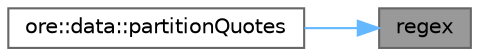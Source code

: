 digraph "regex"
{
 // INTERACTIVE_SVG=YES
 // LATEX_PDF_SIZE
  bgcolor="transparent";
  edge [fontname=Helvetica,fontsize=10,labelfontname=Helvetica,labelfontsize=10];
  node [fontname=Helvetica,fontsize=10,shape=box,height=0.2,width=0.4];
  rankdir="RL";
  Node1 [label="regex",height=0.2,width=0.4,color="gray40", fillcolor="grey60", style="filled", fontcolor="black",tooltip=" "];
  Node1 -> Node2 [dir="back",color="steelblue1",style="solid"];
  Node2 [label="ore::data::partitionQuotes",height=0.2,width=0.4,color="grey40", fillcolor="white", style="filled",URL="$namespaceore_1_1data.html#ad660d5d2bc5b0b181009ab882b4ca8d2",tooltip=" "];
}
